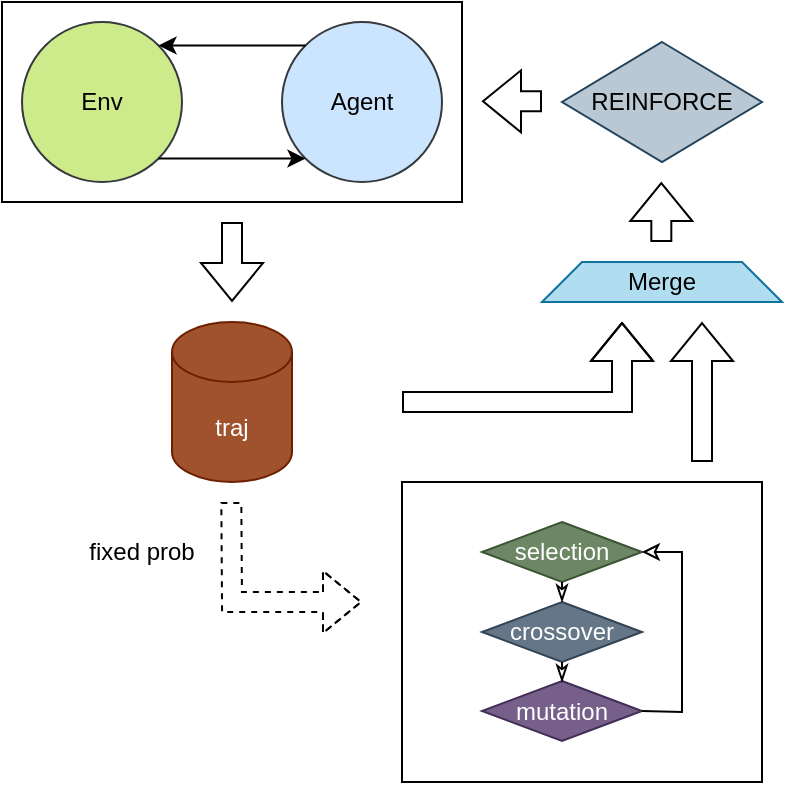 <mxfile version="26.1.2">
  <diagram name="第 1 页" id="ufeBmRcnPeDDnvmJvSxq">
    <mxGraphModel dx="652" dy="391" grid="1" gridSize="10" guides="1" tooltips="1" connect="1" arrows="1" fold="1" page="1" pageScale="1" pageWidth="827" pageHeight="1169" math="0" shadow="0">
      <root>
        <mxCell id="0" />
        <mxCell id="1" parent="0" />
        <mxCell id="piFu3rO19TxPugWEwf-z-8" value="" style="rounded=0;whiteSpace=wrap;html=1;" vertex="1" parent="1">
          <mxGeometry x="60" y="230" width="230" height="100" as="geometry" />
        </mxCell>
        <mxCell id="piFu3rO19TxPugWEwf-z-3" value="Env" style="ellipse;whiteSpace=wrap;html=1;fillColor=#cdeb8b;strokeColor=#36393d;" vertex="1" parent="1">
          <mxGeometry x="70" y="240" width="80" height="80" as="geometry" />
        </mxCell>
        <mxCell id="piFu3rO19TxPugWEwf-z-4" value="Agent" style="ellipse;whiteSpace=wrap;html=1;aspect=fixed;horizontal=1;fillColor=#cce5ff;strokeColor=#36393d;" vertex="1" parent="1">
          <mxGeometry x="200" y="240" width="80" height="80" as="geometry" />
        </mxCell>
        <mxCell id="piFu3rO19TxPugWEwf-z-6" value="" style="endArrow=classic;html=1;rounded=0;exitX=0;exitY=0;exitDx=0;exitDy=0;entryX=1;entryY=0;entryDx=0;entryDy=0;" edge="1" parent="1" source="piFu3rO19TxPugWEwf-z-4" target="piFu3rO19TxPugWEwf-z-3">
          <mxGeometry width="50" height="50" relative="1" as="geometry">
            <mxPoint x="209.36" y="250.0" as="sourcePoint" />
            <mxPoint x="140.08" y="250.0" as="targetPoint" />
            <Array as="points" />
          </mxGeometry>
        </mxCell>
        <mxCell id="piFu3rO19TxPugWEwf-z-7" value="" style="endArrow=classic;html=1;rounded=0;exitX=1;exitY=1;exitDx=0;exitDy=0;entryX=0;entryY=1;entryDx=0;entryDy=0;" edge="1" parent="1" source="piFu3rO19TxPugWEwf-z-3" target="piFu3rO19TxPugWEwf-z-4">
          <mxGeometry width="50" height="50" relative="1" as="geometry">
            <mxPoint x="290" y="410" as="sourcePoint" />
            <mxPoint x="340" y="360" as="targetPoint" />
          </mxGeometry>
        </mxCell>
        <mxCell id="piFu3rO19TxPugWEwf-z-11" value="" style="shape=flexArrow;endArrow=classic;html=1;rounded=0;" edge="1" parent="1">
          <mxGeometry width="50" height="50" relative="1" as="geometry">
            <mxPoint x="175" y="340" as="sourcePoint" />
            <mxPoint x="175" y="380" as="targetPoint" />
          </mxGeometry>
        </mxCell>
        <mxCell id="piFu3rO19TxPugWEwf-z-13" value="traj" style="shape=cylinder3;whiteSpace=wrap;html=1;boundedLbl=1;backgroundOutline=1;size=15;fillColor=#a0522d;fontColor=#ffffff;strokeColor=#6D1F00;" vertex="1" parent="1">
          <mxGeometry x="145" y="390" width="60" height="80" as="geometry" />
        </mxCell>
        <mxCell id="piFu3rO19TxPugWEwf-z-14" value="" style="shape=flexArrow;endArrow=classic;html=1;rounded=0;" edge="1" parent="1">
          <mxGeometry width="50" height="50" relative="1" as="geometry">
            <mxPoint x="260" y="430" as="sourcePoint" />
            <mxPoint x="370" y="390" as="targetPoint" />
            <Array as="points">
              <mxPoint x="370" y="430" />
            </Array>
          </mxGeometry>
        </mxCell>
        <mxCell id="piFu3rO19TxPugWEwf-z-15" value="" style="shape=flexArrow;endArrow=classic;html=1;rounded=0;fillColor=none;dashed=1;" edge="1" parent="1">
          <mxGeometry width="50" height="50" relative="1" as="geometry">
            <mxPoint x="174.66" y="480" as="sourcePoint" />
            <mxPoint x="240" y="530" as="targetPoint" />
            <Array as="points">
              <mxPoint x="175" y="530" />
            </Array>
          </mxGeometry>
        </mxCell>
        <mxCell id="piFu3rO19TxPugWEwf-z-16" value="" style="rounded=0;whiteSpace=wrap;html=1;" vertex="1" parent="1">
          <mxGeometry x="260" y="470" width="180" height="150" as="geometry" />
        </mxCell>
        <mxCell id="piFu3rO19TxPugWEwf-z-17" value="selection" style="rhombus;whiteSpace=wrap;html=1;fillColor=#6d8764;fontColor=#ffffff;strokeColor=#3A5431;" vertex="1" parent="1">
          <mxGeometry x="300" y="490" width="80" height="30" as="geometry" />
        </mxCell>
        <mxCell id="piFu3rO19TxPugWEwf-z-18" value="crossover" style="rhombus;whiteSpace=wrap;html=1;fillColor=#647687;fontColor=#ffffff;strokeColor=#314354;" vertex="1" parent="1">
          <mxGeometry x="300" y="530" width="80" height="30" as="geometry" />
        </mxCell>
        <mxCell id="piFu3rO19TxPugWEwf-z-20" value="mutation" style="rhombus;whiteSpace=wrap;html=1;fillColor=#76608a;fontColor=#ffffff;strokeColor=#432D57;" vertex="1" parent="1">
          <mxGeometry x="300" y="569.5" width="80" height="30" as="geometry" />
        </mxCell>
        <mxCell id="piFu3rO19TxPugWEwf-z-21" value="" style="endArrow=classicThin;html=1;rounded=0;exitX=0.5;exitY=1;exitDx=0;exitDy=0;entryX=0.5;entryY=0;entryDx=0;entryDy=0;endFill=0;strokeColor=light-dark(#000000, #b2cbff);fillColor=#0050ef;startFill=0;" edge="1" parent="1" source="piFu3rO19TxPugWEwf-z-17" target="piFu3rO19TxPugWEwf-z-18">
          <mxGeometry width="50" height="50" relative="1" as="geometry">
            <mxPoint x="320" y="550" as="sourcePoint" />
            <mxPoint x="370" y="500" as="targetPoint" />
          </mxGeometry>
        </mxCell>
        <mxCell id="piFu3rO19TxPugWEwf-z-22" value="" style="endArrow=classicThin;html=1;rounded=0;exitX=0.5;exitY=1;exitDx=0;exitDy=0;endFill=0;strokeColor=light-dark(#000000, #b2cbff);fillColor=#0050ef;startFill=0;" edge="1" parent="1" source="piFu3rO19TxPugWEwf-z-18">
          <mxGeometry width="50" height="50" relative="1" as="geometry">
            <mxPoint x="350" y="530" as="sourcePoint" />
            <mxPoint x="340" y="570" as="targetPoint" />
          </mxGeometry>
        </mxCell>
        <mxCell id="piFu3rO19TxPugWEwf-z-23" value="" style="endArrow=classic;html=1;rounded=0;exitX=1;exitY=0.5;exitDx=0;exitDy=0;entryX=1;entryY=0.5;entryDx=0;entryDy=0;strokeColor=default;endFill=0;strokeWidth=1;" edge="1" parent="1" source="piFu3rO19TxPugWEwf-z-20" target="piFu3rO19TxPugWEwf-z-17">
          <mxGeometry width="50" height="50" relative="1" as="geometry">
            <mxPoint x="320" y="550" as="sourcePoint" />
            <mxPoint x="370" y="500" as="targetPoint" />
            <Array as="points">
              <mxPoint x="400" y="585" />
              <mxPoint x="400" y="550" />
              <mxPoint x="400" y="505" />
            </Array>
          </mxGeometry>
        </mxCell>
        <mxCell id="piFu3rO19TxPugWEwf-z-24" value="" style="shape=flexArrow;endArrow=classic;html=1;rounded=0;" edge="1" parent="1">
          <mxGeometry width="50" height="50" relative="1" as="geometry">
            <mxPoint x="410" y="460.0" as="sourcePoint" />
            <mxPoint x="410" y="390" as="targetPoint" />
          </mxGeometry>
        </mxCell>
        <mxCell id="piFu3rO19TxPugWEwf-z-26" value="Merge" style="shape=trapezoid;perimeter=trapezoidPerimeter;whiteSpace=wrap;html=1;fixedSize=1;fillColor=#b1ddf0;strokeColor=#10739e;" vertex="1" parent="1">
          <mxGeometry x="330" y="360" width="120" height="20" as="geometry" />
        </mxCell>
        <mxCell id="piFu3rO19TxPugWEwf-z-29" value="" style="shape=flexArrow;endArrow=classic;html=1;rounded=0;" edge="1" parent="1">
          <mxGeometry width="50" height="50" relative="1" as="geometry">
            <mxPoint x="389.66" y="350" as="sourcePoint" />
            <mxPoint x="389.66" y="320" as="targetPoint" />
          </mxGeometry>
        </mxCell>
        <mxCell id="piFu3rO19TxPugWEwf-z-30" value="REINFORCE" style="rhombus;whiteSpace=wrap;html=1;fillColor=#bac8d3;strokeColor=#23445d;" vertex="1" parent="1">
          <mxGeometry x="340" y="250" width="100" height="60" as="geometry" />
        </mxCell>
        <mxCell id="piFu3rO19TxPugWEwf-z-31" value="" style="shape=flexArrow;endArrow=classic;html=1;rounded=0;" edge="1" parent="1">
          <mxGeometry width="50" height="50" relative="1" as="geometry">
            <mxPoint x="330" y="279.66" as="sourcePoint" />
            <mxPoint x="300" y="279.66" as="targetPoint" />
          </mxGeometry>
        </mxCell>
        <mxCell id="piFu3rO19TxPugWEwf-z-32" value="fixed prob" style="text;html=1;align=center;verticalAlign=middle;whiteSpace=wrap;rounded=0;" vertex="1" parent="1">
          <mxGeometry x="100" y="490" width="60" height="30" as="geometry" />
        </mxCell>
      </root>
    </mxGraphModel>
  </diagram>
</mxfile>
